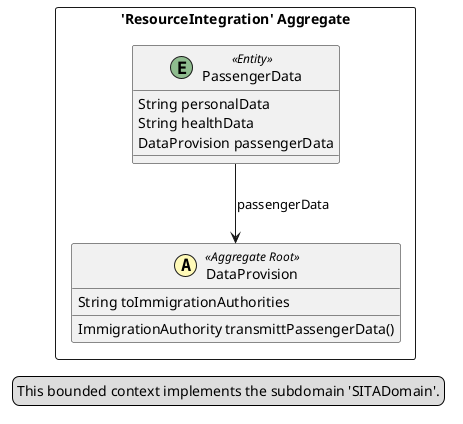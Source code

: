 @startuml

skinparam componentStyle uml2

package "'ResourceIntegration' Aggregate" <<Rectangle>> {
	class PassengerData <<(E,DarkSeaGreen) Entity>> {
		String personalData
		String healthData
		DataProvision passengerData
	}
	class DataProvision <<(A,#fffab8) Aggregate Root>> {
		String toImmigrationAuthorities
		ImmigrationAuthority transmittPassengerData()
	}
}
PassengerData --> DataProvision : passengerData
legend left
  This bounded context implements the subdomain 'SITADomain'.
end legend


@enduml

